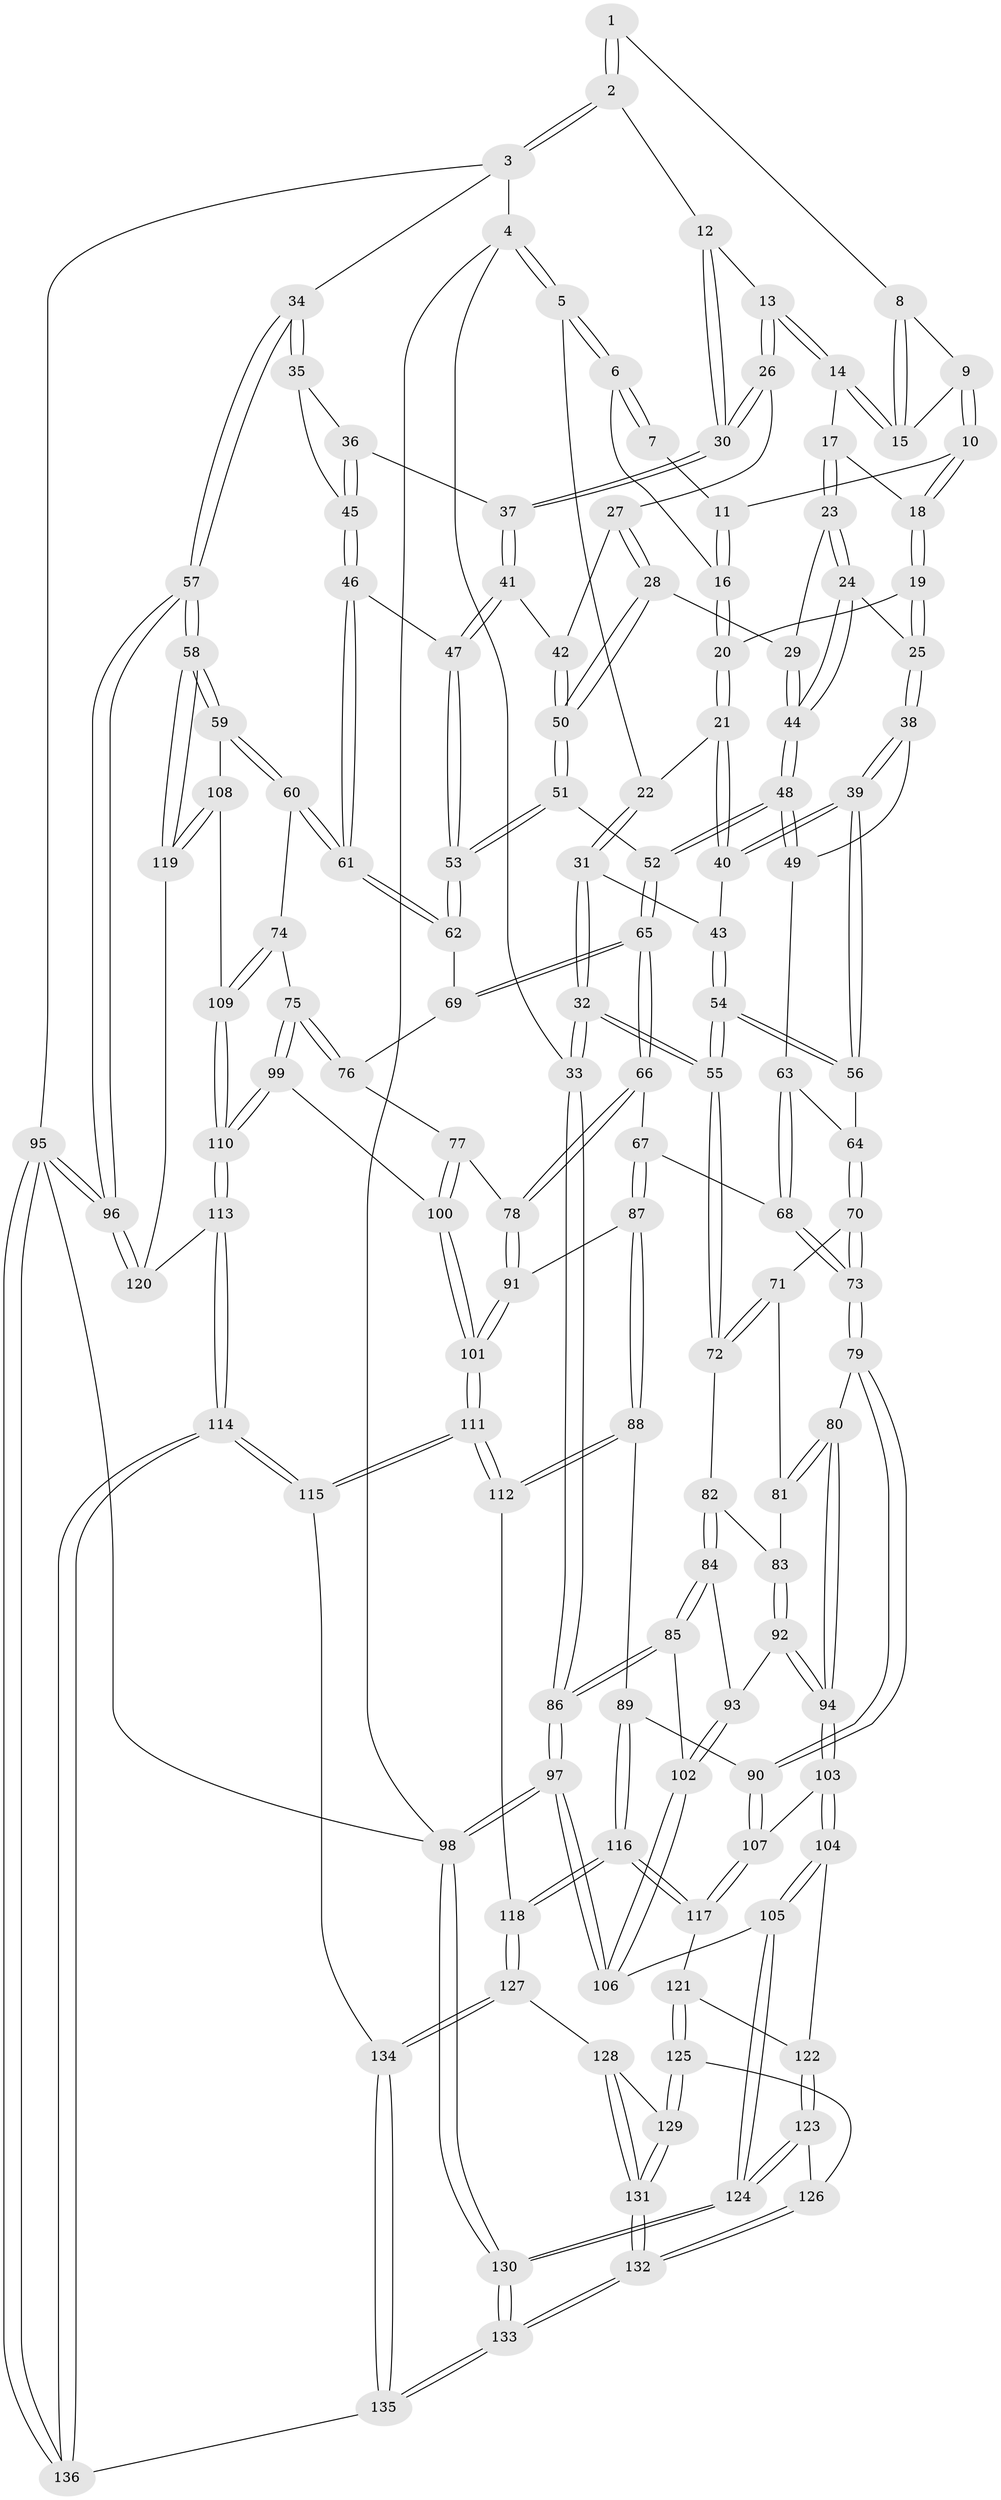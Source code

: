 // Generated by graph-tools (version 1.1) at 2025/11/02/27/25 16:11:55]
// undirected, 136 vertices, 337 edges
graph export_dot {
graph [start="1"]
  node [color=gray90,style=filled];
  1 [pos="+0.6251741306968596+0"];
  2 [pos="+1+0"];
  3 [pos="+1+0"];
  4 [pos="+0+0"];
  5 [pos="+0+0"];
  6 [pos="+0+0"];
  7 [pos="+0.4140890565699562+0"];
  8 [pos="+0.623108007466639+0"];
  9 [pos="+0.5363567323481894+0.039430179299047324"];
  10 [pos="+0.5002532784270819+0.0700430091256915"];
  11 [pos="+0.4471215877637309+0"];
  12 [pos="+0.9706772447198421+0"];
  13 [pos="+0.7484151175163227+0.12934011878017845"];
  14 [pos="+0.6556113470022874+0.1275608984934829"];
  15 [pos="+0.6294278828772663+0.06770606170582702"];
  16 [pos="+0.3650978458879136+0.11145608778568424"];
  17 [pos="+0.6096148021632404+0.15833616783288135"];
  18 [pos="+0.49266258004658137+0.11039089208774887"];
  19 [pos="+0.4074645641246909+0.16133976456459595"];
  20 [pos="+0.3801550503879125+0.14118507005039801"];
  21 [pos="+0.22844817778974322+0.20171309409456833"];
  22 [pos="+0.16380184818203947+0.14024532173096996"];
  23 [pos="+0.5916196570214161+0.22585111692541288"];
  24 [pos="+0.4483172739080397+0.26285420563232553"];
  25 [pos="+0.42182863372386126+0.25375155436575275"];
  26 [pos="+0.756778265557211+0.17445729398249588"];
  27 [pos="+0.7539721928732833+0.19343262372000253"];
  28 [pos="+0.650034859583606+0.3086914888805113"];
  29 [pos="+0.6174448977646372+0.2771023738587517"];
  30 [pos="+0.894929656654929+0.2571552684813606"];
  31 [pos="+0.11560701725885349+0.2761261385206145"];
  32 [pos="+0+0.4066922835164893"];
  33 [pos="+0+0.4022375978659816"];
  34 [pos="+1+0.27752449692817915"];
  35 [pos="+1+0.29808696514724886"];
  36 [pos="+0.9057692034484081+0.27613674579543146"];
  37 [pos="+0.8987357805244488+0.2714140962000566"];
  38 [pos="+0.3909952565684962+0.28631025586013875"];
  39 [pos="+0.29938047968402653+0.36110448036995973"];
  40 [pos="+0.24822133973327434+0.308853251921263"];
  41 [pos="+0.8013784874147704+0.3206253226059131"];
  42 [pos="+0.786663974426054+0.3091164054634961"];
  43 [pos="+0.24291786739873875+0.30881968265954923"];
  44 [pos="+0.5133194379370448+0.3409476983215223"];
  45 [pos="+0.9040073325295098+0.4101615178997923"];
  46 [pos="+0.9026296729648652+0.4124403559284233"];
  47 [pos="+0.8030994950714877+0.3384003159074383"];
  48 [pos="+0.5383958356611384+0.42825512854103037"];
  49 [pos="+0.48531135396326947+0.4276073717014559"];
  50 [pos="+0.6577064117692601+0.330614873666679"];
  51 [pos="+0.650100791589646+0.38314035701559124"];
  52 [pos="+0.5457779265310114+0.4336112730959132"];
  53 [pos="+0.7440855266758764+0.46154646239721436"];
  54 [pos="+0+0.4229785545959197"];
  55 [pos="+0+0.4311328687996441"];
  56 [pos="+0.29809185203577+0.38935289958580827"];
  57 [pos="+1+0.6233146937297102"];
  58 [pos="+1+0.6232051299248796"];
  59 [pos="+1+0.6126039363653684"];
  60 [pos="+0.9099409981932763+0.5919868003086728"];
  61 [pos="+0.8917304824467132+0.562034962718265"];
  62 [pos="+0.7463380922576444+0.4671011419377203"];
  63 [pos="+0.4034326147935298+0.4430754594589948"];
  64 [pos="+0.3040381842679926+0.41741985349805816"];
  65 [pos="+0.5533478545067289+0.53498990692017"];
  66 [pos="+0.5347574238046483+0.5588560417874019"];
  67 [pos="+0.4813580275034064+0.5798165059872488"];
  68 [pos="+0.4664336217624788+0.5808938712240386"];
  69 [pos="+0.6477036182788661+0.5483596230136305"];
  70 [pos="+0.27544219307282086+0.5044491537612392"];
  71 [pos="+0.2540796032486909+0.5246610041582905"];
  72 [pos="+0+0.46328127863272456"];
  73 [pos="+0.42244206676110935+0.600040318323552"];
  74 [pos="+0.8431876229921901+0.6551667287860721"];
  75 [pos="+0.8322802257020635+0.6607872237988649"];
  76 [pos="+0.6655102354328193+0.5849908956824768"];
  77 [pos="+0.6407436179879682+0.6744183068039328"];
  78 [pos="+0.5896284187893889+0.6728475083979014"];
  79 [pos="+0.38357897159627896+0.6935570744065359"];
  80 [pos="+0.24718448219907024+0.663348230482154"];
  81 [pos="+0.2483229904144715+0.5489511628793506"];
  82 [pos="+0.0544488294419158+0.5823628151178734"];
  83 [pos="+0.09892985756714762+0.6141554907052574"];
  84 [pos="+0.042507264896059195+0.7028438183566708"];
  85 [pos="+0.01621326303287773+0.7206001699538687"];
  86 [pos="+0+0.7070840997963358"];
  87 [pos="+0.5140058785463606+0.7452963213426608"];
  88 [pos="+0.4622077142690539+0.7622949667630964"];
  89 [pos="+0.43643218801331585+0.754935106665445"];
  90 [pos="+0.3996963388782157+0.7306326659124933"];
  91 [pos="+0.5342887035007701+0.7456735154081537"];
  92 [pos="+0.1427445235852605+0.6892620111665242"];
  93 [pos="+0.11089326569129845+0.6998576041882218"];
  94 [pos="+0.20209848261628327+0.7157460719074508"];
  95 [pos="+1+1"];
  96 [pos="+1+0.9301618338029816"];
  97 [pos="+0+0.8025601353157577"];
  98 [pos="+0+1"];
  99 [pos="+0.7581534099257193+0.7262832510727867"];
  100 [pos="+0.7194785635519633+0.7318337624241998"];
  101 [pos="+0.6196455446612369+0.8282551948053289"];
  102 [pos="+0.06337167568188955+0.7822071946724234"];
  103 [pos="+0.20364398803232878+0.759057228475165"];
  104 [pos="+0.15677805691961605+0.8180024351384746"];
  105 [pos="+0.10661344911112708+0.8500639192878308"];
  106 [pos="+0.08063598105701415+0.8311875967453285"];
  107 [pos="+0.29862175227728893+0.818558251855973"];
  108 [pos="+0.909261172090931+0.8302325912917126"];
  109 [pos="+0.8779092168453901+0.7837633636203731"];
  110 [pos="+0.7930269073015807+0.8889309500226615"];
  111 [pos="+0.6175861364452003+0.9102355556386552"];
  112 [pos="+0.4777437574077664+0.8719026068368818"];
  113 [pos="+0.7994535632719253+0.9989542857757344"];
  114 [pos="+0.7605258590797208+1"];
  115 [pos="+0.6626033444103684+1"];
  116 [pos="+0.3720094863216708+0.884577068752913"];
  117 [pos="+0.310692788658596+0.8596842052394084"];
  118 [pos="+0.4113441104538074+0.9259942850763316"];
  119 [pos="+0.9139129717205312+0.8449274320521359"];
  120 [pos="+0.9140595493804554+0.8484581644616082"];
  121 [pos="+0.3079906699596555+0.8631255632635428"];
  122 [pos="+0.20897338319506703+0.8742118831644777"];
  123 [pos="+0.22622655649719534+0.9189591188874757"];
  124 [pos="+0.07158911912306887+1"];
  125 [pos="+0.2866947841120527+0.9009735897356139"];
  126 [pos="+0.26908074569083706+0.9120612287853471"];
  127 [pos="+0.4114792384082461+0.9426019559919827"];
  128 [pos="+0.37145874551637054+0.951214361144772"];
  129 [pos="+0.30991300882524647+0.9534352345056234"];
  130 [pos="+0+1"];
  131 [pos="+0.28373586446480614+1"];
  132 [pos="+0.25564116197826625+1"];
  133 [pos="+0.15252548487838674+1"];
  134 [pos="+0.4121340631224699+0.944484535321245"];
  135 [pos="+0.3844566043568352+1"];
  136 [pos="+0.7849458729680439+1"];
  1 -- 2;
  1 -- 2;
  1 -- 8;
  2 -- 3;
  2 -- 3;
  2 -- 12;
  3 -- 4;
  3 -- 34;
  3 -- 95;
  4 -- 5;
  4 -- 5;
  4 -- 33;
  4 -- 98;
  5 -- 6;
  5 -- 6;
  5 -- 22;
  6 -- 7;
  6 -- 7;
  6 -- 16;
  7 -- 11;
  8 -- 9;
  8 -- 15;
  8 -- 15;
  9 -- 10;
  9 -- 10;
  9 -- 15;
  10 -- 11;
  10 -- 18;
  10 -- 18;
  11 -- 16;
  11 -- 16;
  12 -- 13;
  12 -- 30;
  12 -- 30;
  13 -- 14;
  13 -- 14;
  13 -- 26;
  13 -- 26;
  14 -- 15;
  14 -- 15;
  14 -- 17;
  16 -- 20;
  16 -- 20;
  17 -- 18;
  17 -- 23;
  17 -- 23;
  18 -- 19;
  18 -- 19;
  19 -- 20;
  19 -- 25;
  19 -- 25;
  20 -- 21;
  20 -- 21;
  21 -- 22;
  21 -- 40;
  21 -- 40;
  22 -- 31;
  22 -- 31;
  23 -- 24;
  23 -- 24;
  23 -- 29;
  24 -- 25;
  24 -- 44;
  24 -- 44;
  25 -- 38;
  25 -- 38;
  26 -- 27;
  26 -- 30;
  26 -- 30;
  27 -- 28;
  27 -- 28;
  27 -- 42;
  28 -- 29;
  28 -- 50;
  28 -- 50;
  29 -- 44;
  29 -- 44;
  30 -- 37;
  30 -- 37;
  31 -- 32;
  31 -- 32;
  31 -- 43;
  32 -- 33;
  32 -- 33;
  32 -- 55;
  32 -- 55;
  33 -- 86;
  33 -- 86;
  34 -- 35;
  34 -- 35;
  34 -- 57;
  34 -- 57;
  35 -- 36;
  35 -- 45;
  36 -- 37;
  36 -- 45;
  36 -- 45;
  37 -- 41;
  37 -- 41;
  38 -- 39;
  38 -- 39;
  38 -- 49;
  39 -- 40;
  39 -- 40;
  39 -- 56;
  39 -- 56;
  40 -- 43;
  41 -- 42;
  41 -- 47;
  41 -- 47;
  42 -- 50;
  42 -- 50;
  43 -- 54;
  43 -- 54;
  44 -- 48;
  44 -- 48;
  45 -- 46;
  45 -- 46;
  46 -- 47;
  46 -- 61;
  46 -- 61;
  47 -- 53;
  47 -- 53;
  48 -- 49;
  48 -- 49;
  48 -- 52;
  48 -- 52;
  49 -- 63;
  50 -- 51;
  50 -- 51;
  51 -- 52;
  51 -- 53;
  51 -- 53;
  52 -- 65;
  52 -- 65;
  53 -- 62;
  53 -- 62;
  54 -- 55;
  54 -- 55;
  54 -- 56;
  54 -- 56;
  55 -- 72;
  55 -- 72;
  56 -- 64;
  57 -- 58;
  57 -- 58;
  57 -- 96;
  57 -- 96;
  58 -- 59;
  58 -- 59;
  58 -- 119;
  58 -- 119;
  59 -- 60;
  59 -- 60;
  59 -- 108;
  60 -- 61;
  60 -- 61;
  60 -- 74;
  61 -- 62;
  61 -- 62;
  62 -- 69;
  63 -- 64;
  63 -- 68;
  63 -- 68;
  64 -- 70;
  64 -- 70;
  65 -- 66;
  65 -- 66;
  65 -- 69;
  65 -- 69;
  66 -- 67;
  66 -- 78;
  66 -- 78;
  67 -- 68;
  67 -- 87;
  67 -- 87;
  68 -- 73;
  68 -- 73;
  69 -- 76;
  70 -- 71;
  70 -- 73;
  70 -- 73;
  71 -- 72;
  71 -- 72;
  71 -- 81;
  72 -- 82;
  73 -- 79;
  73 -- 79;
  74 -- 75;
  74 -- 109;
  74 -- 109;
  75 -- 76;
  75 -- 76;
  75 -- 99;
  75 -- 99;
  76 -- 77;
  77 -- 78;
  77 -- 100;
  77 -- 100;
  78 -- 91;
  78 -- 91;
  79 -- 80;
  79 -- 90;
  79 -- 90;
  80 -- 81;
  80 -- 81;
  80 -- 94;
  80 -- 94;
  81 -- 83;
  82 -- 83;
  82 -- 84;
  82 -- 84;
  83 -- 92;
  83 -- 92;
  84 -- 85;
  84 -- 85;
  84 -- 93;
  85 -- 86;
  85 -- 86;
  85 -- 102;
  86 -- 97;
  86 -- 97;
  87 -- 88;
  87 -- 88;
  87 -- 91;
  88 -- 89;
  88 -- 112;
  88 -- 112;
  89 -- 90;
  89 -- 116;
  89 -- 116;
  90 -- 107;
  90 -- 107;
  91 -- 101;
  91 -- 101;
  92 -- 93;
  92 -- 94;
  92 -- 94;
  93 -- 102;
  93 -- 102;
  94 -- 103;
  94 -- 103;
  95 -- 96;
  95 -- 96;
  95 -- 136;
  95 -- 136;
  95 -- 98;
  96 -- 120;
  96 -- 120;
  97 -- 98;
  97 -- 98;
  97 -- 106;
  97 -- 106;
  98 -- 130;
  98 -- 130;
  99 -- 100;
  99 -- 110;
  99 -- 110;
  100 -- 101;
  100 -- 101;
  101 -- 111;
  101 -- 111;
  102 -- 106;
  102 -- 106;
  103 -- 104;
  103 -- 104;
  103 -- 107;
  104 -- 105;
  104 -- 105;
  104 -- 122;
  105 -- 106;
  105 -- 124;
  105 -- 124;
  107 -- 117;
  107 -- 117;
  108 -- 109;
  108 -- 119;
  108 -- 119;
  109 -- 110;
  109 -- 110;
  110 -- 113;
  110 -- 113;
  111 -- 112;
  111 -- 112;
  111 -- 115;
  111 -- 115;
  112 -- 118;
  113 -- 114;
  113 -- 114;
  113 -- 120;
  114 -- 115;
  114 -- 115;
  114 -- 136;
  114 -- 136;
  115 -- 134;
  116 -- 117;
  116 -- 117;
  116 -- 118;
  116 -- 118;
  117 -- 121;
  118 -- 127;
  118 -- 127;
  119 -- 120;
  121 -- 122;
  121 -- 125;
  121 -- 125;
  122 -- 123;
  122 -- 123;
  123 -- 124;
  123 -- 124;
  123 -- 126;
  124 -- 130;
  124 -- 130;
  125 -- 126;
  125 -- 129;
  125 -- 129;
  126 -- 132;
  126 -- 132;
  127 -- 128;
  127 -- 134;
  127 -- 134;
  128 -- 129;
  128 -- 131;
  128 -- 131;
  129 -- 131;
  129 -- 131;
  130 -- 133;
  130 -- 133;
  131 -- 132;
  131 -- 132;
  132 -- 133;
  132 -- 133;
  133 -- 135;
  133 -- 135;
  134 -- 135;
  134 -- 135;
  135 -- 136;
}
